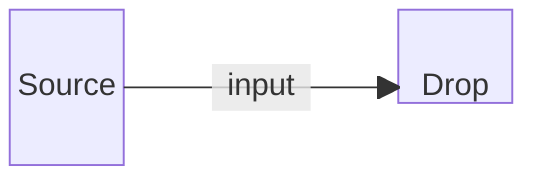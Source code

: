 block-beta
    columns 4
    Source space:2 Drop
    Source-- "input" -->Drop

    classDef block height:48px,padding:8px;
    classDef hidden visibility:none;
    class Drop block
    class Source hidden